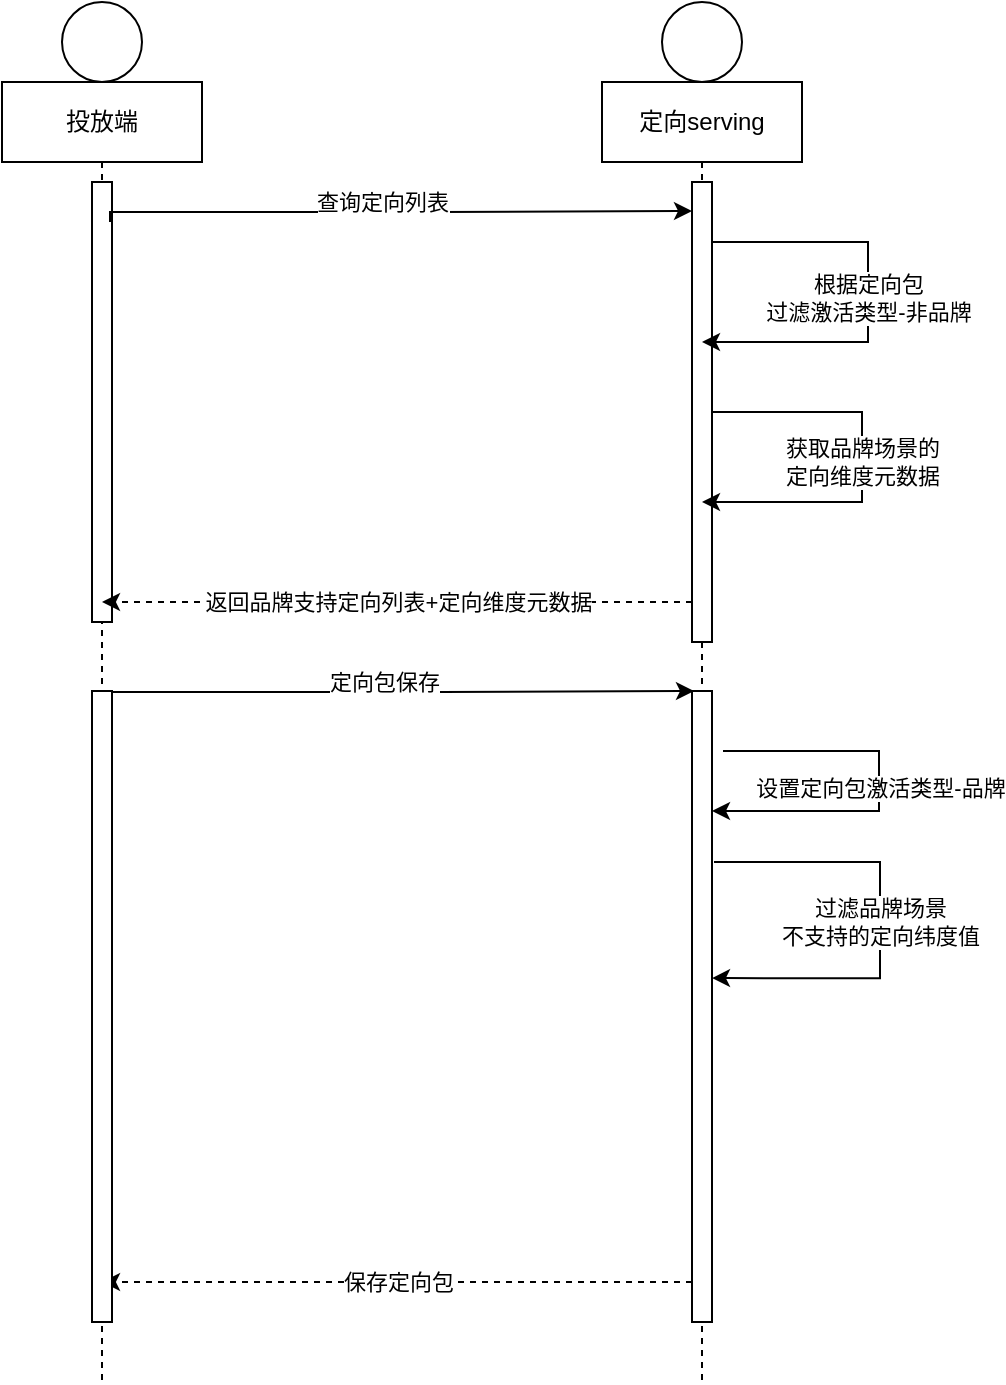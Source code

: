 <mxfile version="14.7.6" type="github">
  <diagram id="4WeLWoLbl9c9doZnRNi1" name="Page-1">
    <mxGraphModel dx="782" dy="346" grid="1" gridSize="10" guides="1" tooltips="1" connect="1" arrows="1" fold="1" page="1" pageScale="1" pageWidth="1100" pageHeight="850" math="0" shadow="0">
      <root>
        <mxCell id="0" />
        <mxCell id="1" parent="0" />
        <mxCell id="g26gJI3OPP5dfYRT891p-5" value="" style="shape=umlLifeline;participant=umlEntity;perimeter=lifelinePerimeter;whiteSpace=wrap;html=1;container=1;collapsible=0;recursiveResize=0;verticalAlign=top;spacingTop=36;outlineConnect=0;" parent="1" vertex="1">
          <mxGeometry x="380" y="20" width="40" height="40" as="geometry" />
        </mxCell>
        <mxCell id="g26gJI3OPP5dfYRT891p-6" value="定向serving" style="shape=umlLifeline;perimeter=lifelinePerimeter;whiteSpace=wrap;html=1;container=1;collapsible=0;recursiveResize=0;outlineConnect=0;" parent="1" vertex="1">
          <mxGeometry x="350" y="60" width="100" height="650" as="geometry" />
        </mxCell>
        <mxCell id="g26gJI3OPP5dfYRT891p-7" value="" style="html=1;points=[];perimeter=orthogonalPerimeter;" parent="g26gJI3OPP5dfYRT891p-6" vertex="1">
          <mxGeometry x="45" y="50" width="10" height="230" as="geometry" />
        </mxCell>
        <mxCell id="g26gJI3OPP5dfYRT891p-35" value="根据定向包&lt;br&gt;过滤激活类型-非品牌" style="edgeStyle=orthogonalEdgeStyle;rounded=0;orthogonalLoop=1;jettySize=auto;html=1;" parent="g26gJI3OPP5dfYRT891p-6" source="g26gJI3OPP5dfYRT891p-7" target="g26gJI3OPP5dfYRT891p-6" edge="1">
          <mxGeometry relative="1" as="geometry">
            <mxPoint x="210" y="270" as="targetPoint" />
            <Array as="points">
              <mxPoint x="133" y="80" />
              <mxPoint x="133" y="130" />
            </Array>
          </mxGeometry>
        </mxCell>
        <mxCell id="HXINRgHEy04y-cdiXWr6-2" value="获取品牌场景的&lt;br&gt;定向维度元数据" style="edgeStyle=orthogonalEdgeStyle;rounded=0;orthogonalLoop=1;jettySize=auto;html=1;" parent="g26gJI3OPP5dfYRT891p-6" source="g26gJI3OPP5dfYRT891p-7" target="g26gJI3OPP5dfYRT891p-6" edge="1">
          <mxGeometry relative="1" as="geometry">
            <mxPoint x="310" y="230" as="targetPoint" />
            <Array as="points">
              <mxPoint x="130" y="165" />
              <mxPoint x="130" y="210" />
            </Array>
          </mxGeometry>
        </mxCell>
        <mxCell id="g26gJI3OPP5dfYRT891p-8" value="" style="shape=umlLifeline;participant=umlEntity;perimeter=lifelinePerimeter;whiteSpace=wrap;html=1;container=1;collapsible=0;recursiveResize=0;verticalAlign=top;spacingTop=36;outlineConnect=0;" parent="1" vertex="1">
          <mxGeometry x="80" y="20" width="40" height="40" as="geometry" />
        </mxCell>
        <mxCell id="g26gJI3OPP5dfYRT891p-9" value="投放端" style="shape=umlLifeline;perimeter=lifelinePerimeter;whiteSpace=wrap;html=1;container=1;collapsible=0;recursiveResize=0;outlineConnect=0;" parent="1" vertex="1">
          <mxGeometry x="50" y="60" width="100" height="650" as="geometry" />
        </mxCell>
        <mxCell id="g26gJI3OPP5dfYRT891p-10" value="" style="html=1;points=[];perimeter=orthogonalPerimeter;" parent="g26gJI3OPP5dfYRT891p-9" vertex="1">
          <mxGeometry x="45" y="50" width="10" height="220" as="geometry" />
        </mxCell>
        <mxCell id="g26gJI3OPP5dfYRT891p-11" style="edgeStyle=orthogonalEdgeStyle;rounded=0;orthogonalLoop=1;jettySize=auto;html=1;entryX=0.1;entryY=0.05;entryDx=0;entryDy=0;entryPerimeter=0;" parent="1" edge="1">
          <mxGeometry relative="1" as="geometry">
            <Array as="points">
              <mxPoint x="104" y="125" />
              <mxPoint x="269" y="125" />
            </Array>
            <mxPoint x="104" y="130" as="sourcePoint" />
            <mxPoint x="395" y="124.5" as="targetPoint" />
          </mxGeometry>
        </mxCell>
        <mxCell id="g26gJI3OPP5dfYRT891p-12" value="查询定向列表" style="edgeLabel;html=1;align=center;verticalAlign=middle;resizable=0;points=[];" parent="g26gJI3OPP5dfYRT891p-11" vertex="1" connectable="0">
          <mxGeometry x="-0.422" y="-1" relative="1" as="geometry">
            <mxPoint x="55" y="-6" as="offset" />
          </mxGeometry>
        </mxCell>
        <mxCell id="HXINRgHEy04y-cdiXWr6-4" value="保存定向包" style="edgeStyle=orthogonalEdgeStyle;rounded=0;orthogonalLoop=1;jettySize=auto;html=1;dashed=1;" parent="1" source="g26gJI3OPP5dfYRT891p-40" target="g26gJI3OPP5dfYRT891p-9" edge="1">
          <mxGeometry relative="1" as="geometry">
            <Array as="points">
              <mxPoint x="330" y="660" />
              <mxPoint x="330" y="660" />
            </Array>
          </mxGeometry>
        </mxCell>
        <mxCell id="g26gJI3OPP5dfYRT891p-40" value="" style="html=1;points=[];perimeter=orthogonalPerimeter;" parent="1" vertex="1">
          <mxGeometry x="395" y="364.5" width="10" height="315.5" as="geometry" />
        </mxCell>
        <mxCell id="g26gJI3OPP5dfYRT891p-43" value="设置定向包激活类型-品牌" style="edgeStyle=orthogonalEdgeStyle;rounded=0;orthogonalLoop=1;jettySize=auto;html=1;" parent="1" edge="1">
          <mxGeometry relative="1" as="geometry">
            <mxPoint x="405" y="424.5" as="targetPoint" />
            <mxPoint x="410.5" y="394.5" as="sourcePoint" />
            <Array as="points">
              <mxPoint x="488.5" y="394.5" />
              <mxPoint x="488.5" y="424.5" />
            </Array>
          </mxGeometry>
        </mxCell>
        <mxCell id="g26gJI3OPP5dfYRT891p-45" value="过滤品牌场景&lt;br&gt;不支持的定向纬度值" style="edgeStyle=orthogonalEdgeStyle;rounded=0;orthogonalLoop=1;jettySize=auto;html=1;entryX=1;entryY=0.455;entryDx=0;entryDy=0;entryPerimeter=0;" parent="1" target="g26gJI3OPP5dfYRT891p-40" edge="1">
          <mxGeometry relative="1" as="geometry">
            <mxPoint x="405.5" y="484.5" as="targetPoint" />
            <mxPoint x="406" y="450" as="sourcePoint" />
            <Array as="points">
              <mxPoint x="489" y="450" />
              <mxPoint x="489" y="508" />
            </Array>
          </mxGeometry>
        </mxCell>
        <mxCell id="g26gJI3OPP5dfYRT891p-46" value="" style="html=1;points=[];perimeter=orthogonalPerimeter;" parent="1" vertex="1">
          <mxGeometry x="95" y="364.5" width="10" height="315.5" as="geometry" />
        </mxCell>
        <mxCell id="g26gJI3OPP5dfYRT891p-47" style="edgeStyle=orthogonalEdgeStyle;rounded=0;orthogonalLoop=1;jettySize=auto;html=1;entryX=0.1;entryY=0.05;entryDx=0;entryDy=0;entryPerimeter=0;" parent="1" edge="1">
          <mxGeometry relative="1" as="geometry">
            <Array as="points">
              <mxPoint x="105" y="365" />
              <mxPoint x="270" y="365" />
            </Array>
            <mxPoint x="105" y="370" as="sourcePoint" />
            <mxPoint x="396" y="364.5" as="targetPoint" />
          </mxGeometry>
        </mxCell>
        <mxCell id="g26gJI3OPP5dfYRT891p-48" value="定向包保存" style="edgeLabel;html=1;align=center;verticalAlign=middle;resizable=0;points=[];" parent="g26gJI3OPP5dfYRT891p-47" vertex="1" connectable="0">
          <mxGeometry x="-0.422" y="-1" relative="1" as="geometry">
            <mxPoint x="55" y="-6" as="offset" />
          </mxGeometry>
        </mxCell>
        <mxCell id="HXINRgHEy04y-cdiXWr6-3" value="返回品牌支持定向列表+定向维度元数据" style="edgeStyle=orthogonalEdgeStyle;rounded=0;orthogonalLoop=1;jettySize=auto;html=1;dashed=1;" parent="1" source="g26gJI3OPP5dfYRT891p-7" target="g26gJI3OPP5dfYRT891p-9" edge="1">
          <mxGeometry relative="1" as="geometry">
            <Array as="points">
              <mxPoint x="340" y="320" />
              <mxPoint x="340" y="320" />
            </Array>
          </mxGeometry>
        </mxCell>
      </root>
    </mxGraphModel>
  </diagram>
</mxfile>

